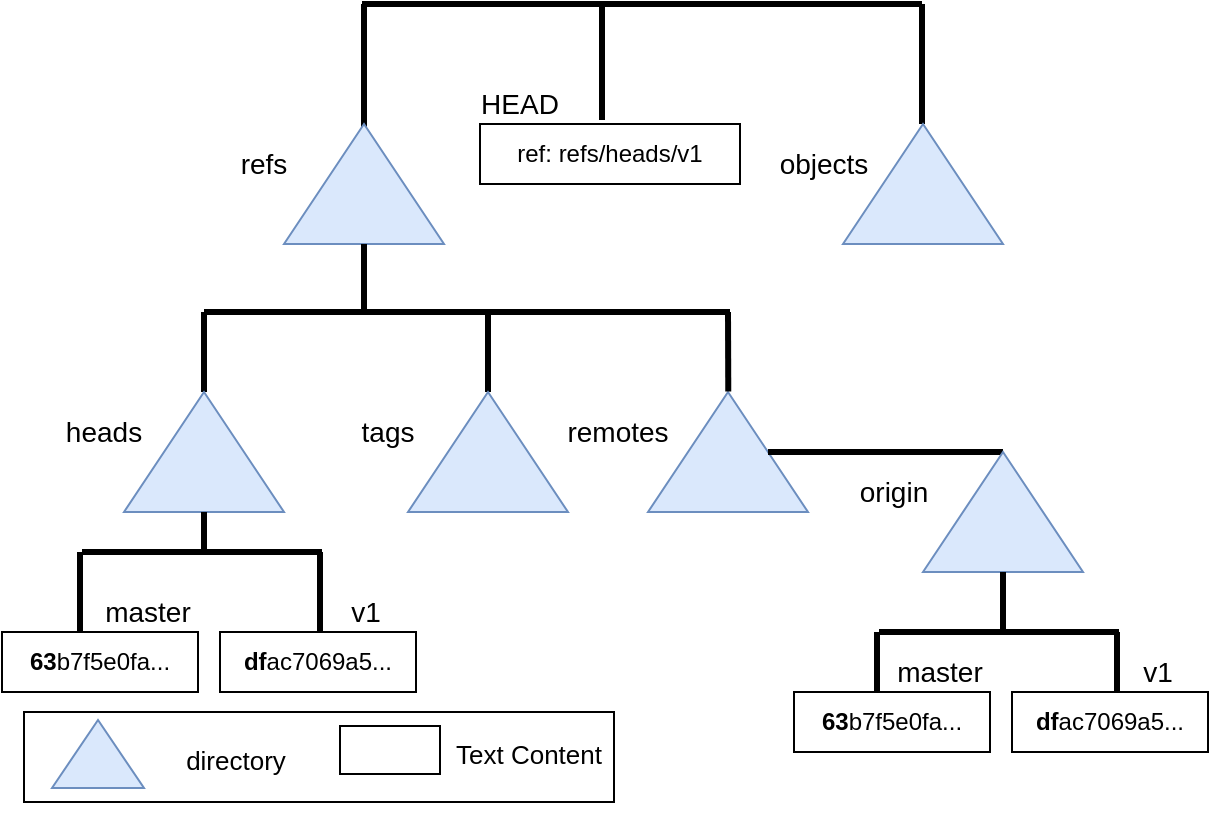 <mxfile version="10.6.8" type="device"><diagram id="8jj5PrZuUydRQ5UVh8gG" name="Total"><mxGraphModel dx="1394" dy="771" grid="1" gridSize="10" guides="1" tooltips="1" connect="1" arrows="1" fold="1" page="1" pageScale="1" pageWidth="1169" pageHeight="827" math="0" shadow="0"><root><mxCell id="0"/><mxCell id="1" parent="0"/><mxCell id="rGrSepL1k77FOnzmLYFs-1" value="" style="endArrow=none;html=1;strokeWidth=3;" parent="1" edge="1"><mxGeometry width="50" height="50" relative="1" as="geometry"><mxPoint x="184" y="6" as="sourcePoint"/><mxPoint x="464" y="6" as="targetPoint"/></mxGeometry></mxCell><mxCell id="rGrSepL1k77FOnzmLYFs-2" value="" style="endArrow=none;html=1;strokeWidth=3;" parent="1" edge="1"><mxGeometry width="50" height="50" relative="1" as="geometry"><mxPoint x="185" y="76" as="sourcePoint"/><mxPoint x="185" y="6" as="targetPoint"/></mxGeometry></mxCell><mxCell id="rGrSepL1k77FOnzmLYFs-5" value="" style="group" parent="1" vertex="1" connectable="0"><mxGeometry x="115" y="56" width="100" height="80" as="geometry"/></mxCell><mxCell id="rGrSepL1k77FOnzmLYFs-3" value="" style="triangle;whiteSpace=wrap;html=1;rotation=-90;fillColor=#dae8fc;strokeColor=#6c8ebf;" parent="rGrSepL1k77FOnzmLYFs-5" vertex="1"><mxGeometry x="40" width="60" height="80" as="geometry"/></mxCell><mxCell id="rGrSepL1k77FOnzmLYFs-4" value="refs" style="text;html=1;strokeColor=none;fillColor=none;align=center;verticalAlign=middle;whiteSpace=wrap;rounded=0;fontSize=14;" parent="rGrSepL1k77FOnzmLYFs-5" vertex="1"><mxGeometry y="20" width="40" height="20" as="geometry"/></mxCell><mxCell id="rGrSepL1k77FOnzmLYFs-6" value="" style="endArrow=none;html=1;strokeWidth=3;entryX=0;entryY=0.5;entryDx=0;entryDy=0;" parent="1" target="rGrSepL1k77FOnzmLYFs-3" edge="1"><mxGeometry width="50" height="50" relative="1" as="geometry"><mxPoint x="185" y="160" as="sourcePoint"/><mxPoint x="185.333" y="131.167" as="targetPoint"/></mxGeometry></mxCell><mxCell id="rGrSepL1k77FOnzmLYFs-7" value="" style="endArrow=none;html=1;strokeWidth=3;" parent="1" edge="1"><mxGeometry width="50" height="50" relative="1" as="geometry"><mxPoint x="105" y="160" as="sourcePoint"/><mxPoint x="368" y="160" as="targetPoint"/></mxGeometry></mxCell><mxCell id="rGrSepL1k77FOnzmLYFs-8" value="" style="endArrow=none;html=1;strokeWidth=3;" parent="1" edge="1"><mxGeometry width="50" height="50" relative="1" as="geometry"><mxPoint x="105" y="200" as="sourcePoint"/><mxPoint x="105" y="160" as="targetPoint"/></mxGeometry></mxCell><mxCell id="rGrSepL1k77FOnzmLYFs-11" value="" style="group" parent="1" vertex="1" connectable="0"><mxGeometry x="35" y="190" width="100" height="80" as="geometry"/></mxCell><mxCell id="rGrSepL1k77FOnzmLYFs-9" value="" style="triangle;whiteSpace=wrap;html=1;rotation=-90;fillColor=#dae8fc;strokeColor=#6c8ebf;" parent="rGrSepL1k77FOnzmLYFs-11" vertex="1"><mxGeometry x="40" width="60" height="80" as="geometry"/></mxCell><mxCell id="rGrSepL1k77FOnzmLYFs-10" value="heads" style="text;html=1;strokeColor=none;fillColor=none;align=center;verticalAlign=middle;whiteSpace=wrap;rounded=0;fontSize=14;" parent="rGrSepL1k77FOnzmLYFs-11" vertex="1"><mxGeometry y="20" width="40" height="20" as="geometry"/></mxCell><mxCell id="rGrSepL1k77FOnzmLYFs-12" value="" style="endArrow=none;html=1;strokeWidth=3;fontSize=14;entryX=0;entryY=0.5;entryDx=0;entryDy=0;" parent="1" target="rGrSepL1k77FOnzmLYFs-9" edge="1"><mxGeometry width="50" height="50" relative="1" as="geometry"><mxPoint x="105" y="280" as="sourcePoint"/><mxPoint x="84" y="290" as="targetPoint"/></mxGeometry></mxCell><mxCell id="rGrSepL1k77FOnzmLYFs-13" value="" style="endArrow=none;html=1;strokeWidth=3;fontSize=14;" parent="1" edge="1"><mxGeometry width="50" height="50" relative="1" as="geometry"><mxPoint x="44" y="280" as="sourcePoint"/><mxPoint x="164" y="280" as="targetPoint"/></mxGeometry></mxCell><mxCell id="rGrSepL1k77FOnzmLYFs-14" value="" style="endArrow=none;html=1;strokeWidth=3;fontSize=14;" parent="1" target="rGrSepL1k77FOnzmLYFs-15" edge="1"><mxGeometry width="50" height="50" relative="1" as="geometry"><mxPoint x="24" y="320" as="sourcePoint"/><mxPoint x="24" y="280" as="targetPoint"/></mxGeometry></mxCell><mxCell id="rGrSepL1k77FOnzmLYFs-17" value="" style="endArrow=none;html=1;strokeWidth=3;fontSize=14;" parent="1" edge="1"><mxGeometry width="50" height="50" relative="1" as="geometry"><mxPoint x="43" y="320" as="sourcePoint"/><mxPoint x="43" y="280" as="targetPoint"/></mxGeometry></mxCell><mxCell id="rGrSepL1k77FOnzmLYFs-19" value="" style="group" parent="1" vertex="1" connectable="0"><mxGeometry x="4" y="300" width="98" height="50" as="geometry"/></mxCell><mxCell id="rGrSepL1k77FOnzmLYFs-15" value="&lt;b&gt;63&lt;/b&gt;b7f5e0fa..." style="rounded=0;whiteSpace=wrap;html=1;" parent="rGrSepL1k77FOnzmLYFs-19" vertex="1"><mxGeometry y="20" width="98" height="30" as="geometry"/></mxCell><mxCell id="rGrSepL1k77FOnzmLYFs-16" value="master" style="text;html=1;strokeColor=none;fillColor=none;align=center;verticalAlign=middle;whiteSpace=wrap;rounded=0;fontSize=14;" parent="rGrSepL1k77FOnzmLYFs-19" vertex="1"><mxGeometry x="49" width="48" height="20" as="geometry"/></mxCell><mxCell id="rGrSepL1k77FOnzmLYFs-20" value="" style="endArrow=none;html=1;strokeWidth=3;fontSize=14;" parent="1" edge="1"><mxGeometry width="50" height="50" relative="1" as="geometry"><mxPoint x="163" y="320" as="sourcePoint"/><mxPoint x="163" y="280" as="targetPoint"/></mxGeometry></mxCell><mxCell id="rGrSepL1k77FOnzmLYFs-22" value="" style="group" parent="1" vertex="1" connectable="0"><mxGeometry x="113" y="300" width="98" height="50" as="geometry"/></mxCell><mxCell id="rGrSepL1k77FOnzmLYFs-23" value="&lt;b&gt;df&lt;/b&gt;ac7069a5..." style="rounded=0;whiteSpace=wrap;html=1;" parent="rGrSepL1k77FOnzmLYFs-22" vertex="1"><mxGeometry y="20" width="98" height="30" as="geometry"/></mxCell><mxCell id="rGrSepL1k77FOnzmLYFs-24" value="v1" style="text;html=1;strokeColor=none;fillColor=none;align=center;verticalAlign=middle;whiteSpace=wrap;rounded=0;fontSize=14;" parent="rGrSepL1k77FOnzmLYFs-22" vertex="1"><mxGeometry x="49" width="48" height="20" as="geometry"/></mxCell><mxCell id="rGrSepL1k77FOnzmLYFs-25" value="" style="endArrow=none;html=1;strokeWidth=3;fontSize=14;" parent="1" target="rGrSepL1k77FOnzmLYFs-26" edge="1"><mxGeometry width="50" height="50" relative="1" as="geometry"><mxPoint x="304" y="66" as="sourcePoint"/><mxPoint x="304" y="6" as="targetPoint"/></mxGeometry></mxCell><mxCell id="rGrSepL1k77FOnzmLYFs-27" value="" style="endArrow=none;html=1;strokeWidth=3;fontSize=14;" parent="1" edge="1"><mxGeometry width="50" height="50" relative="1" as="geometry"><mxPoint x="304" y="64" as="sourcePoint"/><mxPoint x="304" y="6" as="targetPoint"/></mxGeometry></mxCell><mxCell id="rGrSepL1k77FOnzmLYFs-29" value="" style="group" parent="1" vertex="1" connectable="0"><mxGeometry x="243" y="46" width="130" height="50" as="geometry"/></mxCell><mxCell id="rGrSepL1k77FOnzmLYFs-26" value="ref: refs/heads/v1" style="rounded=0;whiteSpace=wrap;html=1;" parent="rGrSepL1k77FOnzmLYFs-29" vertex="1"><mxGeometry y="20" width="130" height="30" as="geometry"/></mxCell><mxCell id="rGrSepL1k77FOnzmLYFs-28" value="&lt;font style=&quot;font-size: 14px&quot;&gt;HEAD&lt;/font&gt;" style="text;html=1;strokeColor=none;fillColor=none;align=center;verticalAlign=middle;whiteSpace=wrap;rounded=0;" parent="rGrSepL1k77FOnzmLYFs-29" vertex="1"><mxGeometry width="40" height="20" as="geometry"/></mxCell><mxCell id="HOYdJ8ROI1mWnJ5ex0TY-2" value="" style="endArrow=none;html=1;strokeWidth=3;" parent="1" edge="1"><mxGeometry width="50" height="50" relative="1" as="geometry"><mxPoint x="247" y="200" as="sourcePoint"/><mxPoint x="247" y="160" as="targetPoint"/></mxGeometry></mxCell><mxCell id="HOYdJ8ROI1mWnJ5ex0TY-3" value="" style="group" parent="1" vertex="1" connectable="0"><mxGeometry x="177" y="190" width="100" height="80" as="geometry"/></mxCell><mxCell id="HOYdJ8ROI1mWnJ5ex0TY-4" value="" style="triangle;whiteSpace=wrap;html=1;rotation=-90;fillColor=#dae8fc;strokeColor=#6c8ebf;" parent="HOYdJ8ROI1mWnJ5ex0TY-3" vertex="1"><mxGeometry x="40" width="60" height="80" as="geometry"/></mxCell><mxCell id="HOYdJ8ROI1mWnJ5ex0TY-5" value="tags" style="text;html=1;strokeColor=none;fillColor=none;align=center;verticalAlign=middle;whiteSpace=wrap;rounded=0;fontSize=14;" parent="HOYdJ8ROI1mWnJ5ex0TY-3" vertex="1"><mxGeometry y="20" width="40" height="20" as="geometry"/></mxCell><mxCell id="HOYdJ8ROI1mWnJ5ex0TY-6" value="" style="group" parent="1" vertex="1" connectable="0"><mxGeometry x="297" y="190" width="100" height="80" as="geometry"/></mxCell><mxCell id="HOYdJ8ROI1mWnJ5ex0TY-7" value="" style="triangle;whiteSpace=wrap;html=1;rotation=-90;fillColor=#dae8fc;strokeColor=#6c8ebf;" parent="HOYdJ8ROI1mWnJ5ex0TY-6" vertex="1"><mxGeometry x="40" width="60" height="80" as="geometry"/></mxCell><mxCell id="HOYdJ8ROI1mWnJ5ex0TY-8" value="remotes" style="text;html=1;strokeColor=none;fillColor=none;align=center;verticalAlign=middle;whiteSpace=wrap;rounded=0;fontSize=14;" parent="HOYdJ8ROI1mWnJ5ex0TY-6" vertex="1"><mxGeometry x="-10" y="20" width="50" height="20" as="geometry"/></mxCell><mxCell id="HOYdJ8ROI1mWnJ5ex0TY-9" value="" style="endArrow=none;html=1;strokeWidth=3;exitX=1;exitY=0.5;exitDx=0;exitDy=0;" parent="1" edge="1"><mxGeometry width="50" height="50" relative="1" as="geometry"><mxPoint x="367.138" y="199.793" as="sourcePoint"/><mxPoint x="367" y="160" as="targetPoint"/></mxGeometry></mxCell><mxCell id="HOYdJ8ROI1mWnJ5ex0TY-10" value="" style="endArrow=none;html=1;strokeWidth=3;entryX=0.5;entryY=1;entryDx=0;entryDy=0;exitX=1;exitY=0.5;exitDx=0;exitDy=0;" parent="1" source="HOYdJ8ROI1mWnJ5ex0TY-13" target="HOYdJ8ROI1mWnJ5ex0TY-7" edge="1"><mxGeometry width="50" height="50" relative="1" as="geometry"><mxPoint x="564" y="230" as="sourcePoint"/><mxPoint x="367" y="260" as="targetPoint"/></mxGeometry></mxCell><mxCell id="HOYdJ8ROI1mWnJ5ex0TY-12" value="" style="group" parent="1" vertex="1" connectable="0"><mxGeometry x="434.5" y="220" width="100" height="80" as="geometry"/></mxCell><mxCell id="HOYdJ8ROI1mWnJ5ex0TY-13" value="" style="triangle;whiteSpace=wrap;html=1;rotation=-90;fillColor=#dae8fc;strokeColor=#6c8ebf;" parent="HOYdJ8ROI1mWnJ5ex0TY-12" vertex="1"><mxGeometry x="40" width="60" height="80" as="geometry"/></mxCell><mxCell id="HOYdJ8ROI1mWnJ5ex0TY-14" value="origin" style="text;html=1;strokeColor=none;fillColor=none;align=center;verticalAlign=middle;whiteSpace=wrap;rounded=0;fontSize=14;" parent="HOYdJ8ROI1mWnJ5ex0TY-12" vertex="1"><mxGeometry x="-10" y="20" width="50" height="20" as="geometry"/></mxCell><mxCell id="HOYdJ8ROI1mWnJ5ex0TY-15" value="" style="endArrow=none;html=1;strokeWidth=3;" parent="1" edge="1"><mxGeometry width="50" height="50" relative="1" as="geometry"><mxPoint x="442.5" y="320" as="sourcePoint"/><mxPoint x="562.5" y="320" as="targetPoint"/></mxGeometry></mxCell><mxCell id="HOYdJ8ROI1mWnJ5ex0TY-16" value="" style="endArrow=none;html=1;strokeWidth=3;entryX=0;entryY=0.5;entryDx=0;entryDy=0;" parent="1" target="HOYdJ8ROI1mWnJ5ex0TY-13" edge="1"><mxGeometry width="50" height="50" relative="1" as="geometry"><mxPoint x="504.5" y="320" as="sourcePoint"/><mxPoint x="511.5" y="290" as="targetPoint"/></mxGeometry></mxCell><mxCell id="HOYdJ8ROI1mWnJ5ex0TY-17" value="" style="endArrow=none;html=1;strokeWidth=3;" parent="1" edge="1"><mxGeometry width="50" height="50" relative="1" as="geometry"><mxPoint x="441.5" y="350" as="sourcePoint"/><mxPoint x="441.5" y="320" as="targetPoint"/></mxGeometry></mxCell><mxCell id="HOYdJ8ROI1mWnJ5ex0TY-18" value="" style="endArrow=none;html=1;strokeWidth=3;" parent="1" edge="1"><mxGeometry width="50" height="50" relative="1" as="geometry"><mxPoint x="561.5" y="350" as="sourcePoint"/><mxPoint x="561.5" y="320" as="targetPoint"/></mxGeometry></mxCell><mxCell id="HOYdJ8ROI1mWnJ5ex0TY-19" value="" style="group" parent="1" vertex="1" connectable="0"><mxGeometry x="400" y="330" width="98" height="50" as="geometry"/></mxCell><mxCell id="HOYdJ8ROI1mWnJ5ex0TY-20" value="&lt;b&gt;63&lt;/b&gt;b7f5e0fa..." style="rounded=0;whiteSpace=wrap;html=1;" parent="HOYdJ8ROI1mWnJ5ex0TY-19" vertex="1"><mxGeometry y="20" width="98" height="30" as="geometry"/></mxCell><mxCell id="HOYdJ8ROI1mWnJ5ex0TY-21" value="master" style="text;html=1;strokeColor=none;fillColor=none;align=center;verticalAlign=middle;whiteSpace=wrap;rounded=0;fontSize=14;" parent="HOYdJ8ROI1mWnJ5ex0TY-19" vertex="1"><mxGeometry x="49" width="48" height="20" as="geometry"/></mxCell><mxCell id="HOYdJ8ROI1mWnJ5ex0TY-22" value="" style="group" parent="1" vertex="1" connectable="0"><mxGeometry x="509" y="330" width="98" height="50" as="geometry"/></mxCell><mxCell id="HOYdJ8ROI1mWnJ5ex0TY-23" value="&lt;b&gt;df&lt;/b&gt;ac7069a5..." style="rounded=0;whiteSpace=wrap;html=1;" parent="HOYdJ8ROI1mWnJ5ex0TY-22" vertex="1"><mxGeometry y="20" width="98" height="30" as="geometry"/></mxCell><mxCell id="HOYdJ8ROI1mWnJ5ex0TY-24" value="v1" style="text;html=1;strokeColor=none;fillColor=none;align=center;verticalAlign=middle;whiteSpace=wrap;rounded=0;fontSize=14;" parent="HOYdJ8ROI1mWnJ5ex0TY-22" vertex="1"><mxGeometry x="49" width="48" height="20" as="geometry"/></mxCell><mxCell id="HOYdJ8ROI1mWnJ5ex0TY-25" value="" style="endArrow=none;html=1;strokeWidth=3;" parent="1" edge="1"><mxGeometry width="50" height="50" relative="1" as="geometry"><mxPoint x="464" y="66" as="sourcePoint"/><mxPoint x="464" y="6" as="targetPoint"/></mxGeometry></mxCell><mxCell id="HOYdJ8ROI1mWnJ5ex0TY-26" value="" style="group" parent="1" vertex="1" connectable="0"><mxGeometry x="394.5" y="56" width="100" height="80" as="geometry"/></mxCell><mxCell id="HOYdJ8ROI1mWnJ5ex0TY-27" value="" style="triangle;whiteSpace=wrap;html=1;rotation=-90;fillColor=#dae8fc;strokeColor=#6c8ebf;" parent="HOYdJ8ROI1mWnJ5ex0TY-26" vertex="1"><mxGeometry x="40" width="60" height="80" as="geometry"/></mxCell><mxCell id="HOYdJ8ROI1mWnJ5ex0TY-28" value="objects" style="text;html=1;strokeColor=none;fillColor=none;align=center;verticalAlign=middle;whiteSpace=wrap;rounded=0;fontSize=14;" parent="HOYdJ8ROI1mWnJ5ex0TY-26" vertex="1"><mxGeometry x="-10" y="20" width="60" height="20" as="geometry"/></mxCell><mxCell id="HOYdJ8ROI1mWnJ5ex0TY-32" value="" style="rounded=0;whiteSpace=wrap;html=1;resizeWidth=0;" parent="1" vertex="1"><mxGeometry x="15" y="360" width="295" height="45" as="geometry"/></mxCell><mxCell id="HOYdJ8ROI1mWnJ5ex0TY-37" value="" style="group" parent="1" vertex="1" connectable="0"><mxGeometry x="173" y="365" width="140" height="29" as="geometry"/></mxCell><mxCell id="HOYdJ8ROI1mWnJ5ex0TY-35" value="" style="rounded=0;whiteSpace=wrap;html=1;fontSize=15;" parent="HOYdJ8ROI1mWnJ5ex0TY-37" vertex="1"><mxGeometry y="2" width="50" height="24" as="geometry"/></mxCell><mxCell id="HOYdJ8ROI1mWnJ5ex0TY-36" value="&lt;font style=&quot;font-size: 13px&quot;&gt;Text Content&lt;/font&gt;" style="text;html=1;strokeColor=none;fillColor=none;align=left;verticalAlign=middle;whiteSpace=wrap;rounded=0;fontSize=15;" parent="HOYdJ8ROI1mWnJ5ex0TY-37" vertex="1"><mxGeometry x="56" width="80" height="29" as="geometry"/></mxCell><mxCell id="HOYdJ8ROI1mWnJ5ex0TY-38" value="" style="group" parent="1" vertex="1" connectable="0"><mxGeometry x="26" y="358" width="139" height="59" as="geometry"/></mxCell><mxCell id="HOYdJ8ROI1mWnJ5ex0TY-33" value="" style="triangle;whiteSpace=wrap;html=1;rotation=-90;fillColor=#dae8fc;strokeColor=#6c8ebf;" parent="HOYdJ8ROI1mWnJ5ex0TY-38" vertex="1"><mxGeometry x="9" width="34" height="46" as="geometry"/></mxCell><mxCell id="HOYdJ8ROI1mWnJ5ex0TY-34" value="&lt;font style=&quot;font-size: 13px&quot;&gt;directory&lt;/font&gt;" style="text;html=1;strokeColor=none;fillColor=none;align=center;verticalAlign=middle;whiteSpace=wrap;rounded=0;fontSize=15;" parent="HOYdJ8ROI1mWnJ5ex0TY-38" vertex="1"><mxGeometry x="55" y="14.5" width="80" height="20" as="geometry"/></mxCell></root></mxGraphModel></diagram><diagram id="foM_4uXZF0N9I9YbXQGk" name="Root"><mxGraphModel dx="1394" dy="771" grid="1" gridSize="10" guides="1" tooltips="1" connect="1" arrows="1" fold="1" page="1" pageScale="1" pageWidth="1169" pageHeight="827" math="0" shadow="0"><root><mxCell id="hGh1JFumGhammThfhMKy-0"/><mxCell id="hGh1JFumGhammThfhMKy-1" parent="hGh1JFumGhammThfhMKy-0"/><mxCell id="hGh1JFumGhammThfhMKy-2" value="" style="endArrow=none;html=1;strokeWidth=3;" edge="1" parent="hGh1JFumGhammThfhMKy-1"><mxGeometry width="50" height="50" relative="1" as="geometry"><mxPoint x="69" y="1" as="sourcePoint"/><mxPoint x="349" y="1" as="targetPoint"/></mxGeometry></mxCell><mxCell id="hGh1JFumGhammThfhMKy-3" value="" style="endArrow=none;html=1;strokeWidth=3;" edge="1" parent="hGh1JFumGhammThfhMKy-1"><mxGeometry width="50" height="50" relative="1" as="geometry"><mxPoint x="70" y="71" as="sourcePoint"/><mxPoint x="70" y="1" as="targetPoint"/></mxGeometry></mxCell><mxCell id="hGh1JFumGhammThfhMKy-4" value="" style="group" vertex="1" connectable="0" parent="hGh1JFumGhammThfhMKy-1"><mxGeometry y="51" width="100" height="80" as="geometry"/></mxCell><mxCell id="hGh1JFumGhammThfhMKy-5" value="" style="triangle;whiteSpace=wrap;html=1;rotation=-90;fillColor=#dae8fc;strokeColor=#6c8ebf;" vertex="1" parent="hGh1JFumGhammThfhMKy-4"><mxGeometry x="40" width="60" height="80" as="geometry"/></mxCell><mxCell id="hGh1JFumGhammThfhMKy-6" value="refs" style="text;html=1;strokeColor=none;fillColor=none;align=center;verticalAlign=middle;whiteSpace=wrap;rounded=0;fontSize=14;" vertex="1" parent="hGh1JFumGhammThfhMKy-4"><mxGeometry y="20" width="40" height="20" as="geometry"/></mxCell><mxCell id="hGh1JFumGhammThfhMKy-7" value="" style="endArrow=none;html=1;strokeWidth=3;fontSize=14;" edge="1" parent="hGh1JFumGhammThfhMKy-1" target="hGh1JFumGhammThfhMKy-10"><mxGeometry width="50" height="50" relative="1" as="geometry"><mxPoint x="189" y="61" as="sourcePoint"/><mxPoint x="189" y="1" as="targetPoint"/></mxGeometry></mxCell><mxCell id="hGh1JFumGhammThfhMKy-8" value="" style="endArrow=none;html=1;strokeWidth=3;fontSize=14;" edge="1" parent="hGh1JFumGhammThfhMKy-1"><mxGeometry width="50" height="50" relative="1" as="geometry"><mxPoint x="189" y="59" as="sourcePoint"/><mxPoint x="189" y="1" as="targetPoint"/></mxGeometry></mxCell><mxCell id="hGh1JFumGhammThfhMKy-9" value="" style="group" vertex="1" connectable="0" parent="hGh1JFumGhammThfhMKy-1"><mxGeometry x="128" y="41" width="130" height="50" as="geometry"/></mxCell><mxCell id="hGh1JFumGhammThfhMKy-10" value="ref: refs/heads/v1" style="rounded=0;whiteSpace=wrap;html=1;" vertex="1" parent="hGh1JFumGhammThfhMKy-9"><mxGeometry y="20" width="130" height="30" as="geometry"/></mxCell><mxCell id="hGh1JFumGhammThfhMKy-11" value="&lt;font style=&quot;font-size: 14px&quot;&gt;HEAD&lt;/font&gt;" style="text;html=1;strokeColor=none;fillColor=none;align=center;verticalAlign=middle;whiteSpace=wrap;rounded=0;" vertex="1" parent="hGh1JFumGhammThfhMKy-9"><mxGeometry width="40" height="20" as="geometry"/></mxCell><mxCell id="hGh1JFumGhammThfhMKy-12" value="" style="endArrow=none;html=1;strokeWidth=3;" edge="1" parent="hGh1JFumGhammThfhMKy-1"><mxGeometry width="50" height="50" relative="1" as="geometry"><mxPoint x="349" y="61" as="sourcePoint"/><mxPoint x="349" y="1" as="targetPoint"/></mxGeometry></mxCell><mxCell id="hGh1JFumGhammThfhMKy-13" value="" style="group" vertex="1" connectable="0" parent="hGh1JFumGhammThfhMKy-1"><mxGeometry x="279.5" y="51" width="100" height="80" as="geometry"/></mxCell><mxCell id="hGh1JFumGhammThfhMKy-14" value="" style="triangle;whiteSpace=wrap;html=1;rotation=-90;fillColor=#dae8fc;strokeColor=#6c8ebf;" vertex="1" parent="hGh1JFumGhammThfhMKy-13"><mxGeometry x="40" width="60" height="80" as="geometry"/></mxCell><mxCell id="hGh1JFumGhammThfhMKy-15" value="objects" style="text;html=1;strokeColor=none;fillColor=none;align=center;verticalAlign=middle;whiteSpace=wrap;rounded=0;fontSize=14;" vertex="1" parent="hGh1JFumGhammThfhMKy-13"><mxGeometry x="-10" y="20" width="60" height="20" as="geometry"/></mxCell><mxCell id="JhDDtEff5O9s31el8ckQ-9" value="" style="group" vertex="1" connectable="0" parent="hGh1JFumGhammThfhMKy-1"><mxGeometry x="44" y="135" width="298" height="59" as="geometry"/></mxCell><mxCell id="JhDDtEff5O9s31el8ckQ-2" value="" style="rounded=0;whiteSpace=wrap;html=1;resizeWidth=0;" vertex="1" parent="JhDDtEff5O9s31el8ckQ-9"><mxGeometry y="2" width="295" height="45" as="geometry"/></mxCell><mxCell id="JhDDtEff5O9s31el8ckQ-3" value="" style="group" vertex="1" connectable="0" parent="JhDDtEff5O9s31el8ckQ-9"><mxGeometry x="158" y="7" width="140" height="29" as="geometry"/></mxCell><mxCell id="JhDDtEff5O9s31el8ckQ-4" value="" style="rounded=0;whiteSpace=wrap;html=1;fontSize=15;" vertex="1" parent="JhDDtEff5O9s31el8ckQ-3"><mxGeometry y="2" width="50" height="24" as="geometry"/></mxCell><mxCell id="JhDDtEff5O9s31el8ckQ-5" value="&lt;font style=&quot;font-size: 13px&quot;&gt;Text Content&lt;/font&gt;" style="text;html=1;strokeColor=none;fillColor=none;align=left;verticalAlign=middle;whiteSpace=wrap;rounded=0;fontSize=15;" vertex="1" parent="JhDDtEff5O9s31el8ckQ-3"><mxGeometry x="56" width="80" height="29" as="geometry"/></mxCell><mxCell id="JhDDtEff5O9s31el8ckQ-6" value="" style="group" vertex="1" connectable="0" parent="JhDDtEff5O9s31el8ckQ-9"><mxGeometry x="11" width="139" height="59" as="geometry"/></mxCell><mxCell id="JhDDtEff5O9s31el8ckQ-7" value="" style="triangle;whiteSpace=wrap;html=1;rotation=-90;fillColor=#dae8fc;strokeColor=#6c8ebf;" vertex="1" parent="JhDDtEff5O9s31el8ckQ-6"><mxGeometry x="9" width="34" height="46" as="geometry"/></mxCell><mxCell id="JhDDtEff5O9s31el8ckQ-8" value="&lt;font style=&quot;font-size: 13px&quot;&gt;directory&lt;/font&gt;" style="text;html=1;strokeColor=none;fillColor=none;align=center;verticalAlign=middle;whiteSpace=wrap;rounded=0;fontSize=15;" vertex="1" parent="JhDDtEff5O9s31el8ckQ-6"><mxGeometry x="55" y="14.5" width="80" height="20" as="geometry"/></mxCell></root></mxGraphModel></diagram><diagram id="eJoHPICKooOf3JUMbWXd" name="Refs"><mxGraphModel dx="797" dy="441" grid="1" gridSize="10" guides="1" tooltips="1" connect="1" arrows="1" fold="1" page="1" pageScale="1" pageWidth="1169" pageHeight="827" math="0" shadow="0"><root><mxCell id="iU4UggXQYBBjouTCXeWU-0"/><mxCell id="iU4UggXQYBBjouTCXeWU-1" parent="iU4UggXQYBBjouTCXeWU-0"/><mxCell id="F_-vNGBv6PxSuVzEvp_r-0" value="" style="endArrow=none;html=1;strokeWidth=3;" edge="1" parent="iU4UggXQYBBjouTCXeWU-1"><mxGeometry width="50" height="50" relative="1" as="geometry"><mxPoint x="120" y="160" as="sourcePoint"/><mxPoint x="360" y="160" as="targetPoint"/></mxGeometry></mxCell><mxCell id="F_-vNGBv6PxSuVzEvp_r-1" value="" style="endArrow=none;html=1;strokeWidth=3;" edge="1" parent="iU4UggXQYBBjouTCXeWU-1"><mxGeometry width="50" height="50" relative="1" as="geometry"><mxPoint x="120" y="200" as="sourcePoint"/><mxPoint x="120" y="160" as="targetPoint"/></mxGeometry></mxCell><mxCell id="F_-vNGBv6PxSuVzEvp_r-2" value="" style="group" vertex="1" connectable="0" parent="iU4UggXQYBBjouTCXeWU-1"><mxGeometry x="49" y="190" width="100" height="80" as="geometry"/></mxCell><mxCell id="F_-vNGBv6PxSuVzEvp_r-3" value="" style="triangle;whiteSpace=wrap;html=1;rotation=-90;fillColor=#dae8fc;strokeColor=#6c8ebf;" vertex="1" parent="F_-vNGBv6PxSuVzEvp_r-2"><mxGeometry x="40" width="60" height="80" as="geometry"/></mxCell><mxCell id="F_-vNGBv6PxSuVzEvp_r-4" value="heads" style="text;html=1;strokeColor=none;fillColor=none;align=center;verticalAlign=middle;whiteSpace=wrap;rounded=0;fontSize=14;" vertex="1" parent="F_-vNGBv6PxSuVzEvp_r-2"><mxGeometry y="20" width="40" height="20" as="geometry"/></mxCell><mxCell id="F_-vNGBv6PxSuVzEvp_r-16" value="" style="endArrow=none;html=1;strokeWidth=3;" edge="1" parent="iU4UggXQYBBjouTCXeWU-1"><mxGeometry width="50" height="50" relative="1" as="geometry"><mxPoint x="240" y="200" as="sourcePoint"/><mxPoint x="240" y="160" as="targetPoint"/></mxGeometry></mxCell><mxCell id="F_-vNGBv6PxSuVzEvp_r-17" value="" style="group" vertex="1" connectable="0" parent="iU4UggXQYBBjouTCXeWU-1"><mxGeometry x="170" y="190" width="100" height="80" as="geometry"/></mxCell><mxCell id="F_-vNGBv6PxSuVzEvp_r-18" value="" style="triangle;whiteSpace=wrap;html=1;rotation=-90;fillColor=#dae8fc;strokeColor=#6c8ebf;" vertex="1" parent="F_-vNGBv6PxSuVzEvp_r-17"><mxGeometry x="40" width="60" height="80" as="geometry"/></mxCell><mxCell id="F_-vNGBv6PxSuVzEvp_r-19" value="tags" style="text;html=1;strokeColor=none;fillColor=none;align=center;verticalAlign=middle;whiteSpace=wrap;rounded=0;fontSize=14;" vertex="1" parent="F_-vNGBv6PxSuVzEvp_r-17"><mxGeometry y="20" width="40" height="20" as="geometry"/></mxCell><mxCell id="F_-vNGBv6PxSuVzEvp_r-20" value="" style="group" vertex="1" connectable="0" parent="iU4UggXQYBBjouTCXeWU-1"><mxGeometry x="290" y="190" width="100" height="80" as="geometry"/></mxCell><mxCell id="F_-vNGBv6PxSuVzEvp_r-21" value="" style="triangle;whiteSpace=wrap;html=1;rotation=-90;fillColor=#dae8fc;strokeColor=#6c8ebf;" vertex="1" parent="F_-vNGBv6PxSuVzEvp_r-20"><mxGeometry x="40" width="60" height="80" as="geometry"/></mxCell><mxCell id="F_-vNGBv6PxSuVzEvp_r-22" value="remotes" style="text;html=1;strokeColor=none;fillColor=none;align=center;verticalAlign=middle;whiteSpace=wrap;rounded=0;fontSize=14;" vertex="1" parent="F_-vNGBv6PxSuVzEvp_r-20"><mxGeometry x="-10" y="20" width="50" height="20" as="geometry"/></mxCell><mxCell id="F_-vNGBv6PxSuVzEvp_r-23" value="" style="endArrow=none;html=1;strokeWidth=3;exitX=1;exitY=0.5;exitDx=0;exitDy=0;" edge="1" parent="iU4UggXQYBBjouTCXeWU-1"><mxGeometry width="50" height="50" relative="1" as="geometry"><mxPoint x="360.138" y="199.793" as="sourcePoint"/><mxPoint x="360" y="160" as="targetPoint"/></mxGeometry></mxCell><mxCell id="F_-vNGBv6PxSuVzEvp_r-24" value="" style="endArrow=none;html=1;strokeWidth=3;entryX=0.5;entryY=1;entryDx=0;entryDy=0;exitX=1;exitY=0.5;exitDx=0;exitDy=0;" edge="1" parent="iU4UggXQYBBjouTCXeWU-1" source="F_-vNGBv6PxSuVzEvp_r-26" target="F_-vNGBv6PxSuVzEvp_r-21"><mxGeometry width="50" height="50" relative="1" as="geometry"><mxPoint x="557" y="230" as="sourcePoint"/><mxPoint x="360" y="260" as="targetPoint"/></mxGeometry></mxCell><mxCell id="F_-vNGBv6PxSuVzEvp_r-25" value="" style="group" vertex="1" connectable="0" parent="iU4UggXQYBBjouTCXeWU-1"><mxGeometry x="427.5" y="220" width="100" height="80" as="geometry"/></mxCell><mxCell id="F_-vNGBv6PxSuVzEvp_r-26" value="" style="triangle;whiteSpace=wrap;html=1;rotation=-90;fillColor=#dae8fc;strokeColor=#6c8ebf;" vertex="1" parent="F_-vNGBv6PxSuVzEvp_r-25"><mxGeometry x="40" width="60" height="80" as="geometry"/></mxCell><mxCell id="F_-vNGBv6PxSuVzEvp_r-27" value="origin" style="text;html=1;strokeColor=none;fillColor=none;align=center;verticalAlign=middle;whiteSpace=wrap;rounded=0;fontSize=14;" vertex="1" parent="F_-vNGBv6PxSuVzEvp_r-25"><mxGeometry x="-10" y="20" width="50" height="20" as="geometry"/></mxCell><mxCell id="4wsypiPvcgWIgidwVUMK-0" value="" style="endArrow=none;html=1;strokeWidth=3;" edge="1" parent="iU4UggXQYBBjouTCXeWU-1"><mxGeometry width="50" height="50" relative="1" as="geometry"><mxPoint x="240" y="71" as="sourcePoint"/><mxPoint x="240" y="1" as="targetPoint"/></mxGeometry></mxCell><mxCell id="4wsypiPvcgWIgidwVUMK-1" value="" style="triangle;whiteSpace=wrap;html=1;rotation=-90;fillColor=#dae8fc;strokeColor=#6c8ebf;" vertex="1" parent="iU4UggXQYBBjouTCXeWU-1"><mxGeometry x="210" y="51" width="60" height="80" as="geometry"/></mxCell><mxCell id="4wsypiPvcgWIgidwVUMK-2" value="refs" style="text;html=1;strokeColor=none;fillColor=none;align=center;verticalAlign=middle;whiteSpace=wrap;rounded=0;fontSize=14;" vertex="1" parent="iU4UggXQYBBjouTCXeWU-1"><mxGeometry x="170" y="71" width="40" height="20" as="geometry"/></mxCell><mxCell id="fvSwJwa07FnnVoOKL3s_-0" value="" style="endArrow=none;html=1;strokeWidth=3;" edge="1" parent="iU4UggXQYBBjouTCXeWU-1"><mxGeometry width="50" height="50" relative="1" as="geometry"><mxPoint x="239.5" y="160" as="sourcePoint"/><mxPoint x="239.5" y="120" as="targetPoint"/></mxGeometry></mxCell></root></mxGraphModel></diagram><diagram id="7DDJa7p_4OUu6yKmUZpj" name="Refs_Content"><mxGraphModel dx="1394" dy="771" grid="1" gridSize="10" guides="1" tooltips="1" connect="1" arrows="1" fold="1" page="1" pageScale="1" pageWidth="1169" pageHeight="827" math="0" shadow="0"><root><mxCell id="ccglsRoB39d54lKkusCG-0"/><mxCell id="ccglsRoB39d54lKkusCG-1" parent="ccglsRoB39d54lKkusCG-0"/><mxCell id="ccglsRoB39d54lKkusCG-2" value="" style="endArrow=none;html=1;strokeWidth=3;fontSize=14;entryX=0;entryY=0.5;entryDx=0;entryDy=0;" edge="1" parent="ccglsRoB39d54lKkusCG-1"><mxGeometry width="50" height="50" relative="1" as="geometry"><mxPoint x="119" y="280" as="sourcePoint"/><mxPoint x="119" y="260.143" as="targetPoint"/></mxGeometry></mxCell><mxCell id="ccglsRoB39d54lKkusCG-3" value="" style="endArrow=none;html=1;strokeWidth=3;fontSize=14;" edge="1" parent="ccglsRoB39d54lKkusCG-1"><mxGeometry width="50" height="50" relative="1" as="geometry"><mxPoint x="58" y="280" as="sourcePoint"/><mxPoint x="178" y="280" as="targetPoint"/></mxGeometry></mxCell><mxCell id="ccglsRoB39d54lKkusCG-4" value="" style="endArrow=none;html=1;strokeWidth=3;fontSize=14;" edge="1" parent="ccglsRoB39d54lKkusCG-1" target="ccglsRoB39d54lKkusCG-7"><mxGeometry width="50" height="50" relative="1" as="geometry"><mxPoint x="38" y="320" as="sourcePoint"/><mxPoint x="38" y="280" as="targetPoint"/></mxGeometry></mxCell><mxCell id="ccglsRoB39d54lKkusCG-5" value="" style="endArrow=none;html=1;strokeWidth=3;fontSize=14;" edge="1" parent="ccglsRoB39d54lKkusCG-1"><mxGeometry width="50" height="50" relative="1" as="geometry"><mxPoint x="57" y="320" as="sourcePoint"/><mxPoint x="57" y="280" as="targetPoint"/></mxGeometry></mxCell><mxCell id="ccglsRoB39d54lKkusCG-6" value="" style="group" vertex="1" connectable="0" parent="ccglsRoB39d54lKkusCG-1"><mxGeometry x="18" y="300" width="98" height="50" as="geometry"/></mxCell><mxCell id="ccglsRoB39d54lKkusCG-7" value="&lt;b&gt;63&lt;/b&gt;b7f5e0fa..." style="rounded=0;whiteSpace=wrap;html=1;" vertex="1" parent="ccglsRoB39d54lKkusCG-6"><mxGeometry y="20" width="98" height="30" as="geometry"/></mxCell><mxCell id="ccglsRoB39d54lKkusCG-8" value="master" style="text;html=1;strokeColor=none;fillColor=none;align=center;verticalAlign=middle;whiteSpace=wrap;rounded=0;fontSize=14;" vertex="1" parent="ccglsRoB39d54lKkusCG-6"><mxGeometry x="49" width="48" height="20" as="geometry"/></mxCell><mxCell id="ccglsRoB39d54lKkusCG-9" value="" style="endArrow=none;html=1;strokeWidth=3;fontSize=14;" edge="1" parent="ccglsRoB39d54lKkusCG-1"><mxGeometry width="50" height="50" relative="1" as="geometry"><mxPoint x="177" y="320" as="sourcePoint"/><mxPoint x="177" y="280" as="targetPoint"/></mxGeometry></mxCell><mxCell id="ccglsRoB39d54lKkusCG-10" value="" style="group" vertex="1" connectable="0" parent="ccglsRoB39d54lKkusCG-1"><mxGeometry x="127" y="300" width="98" height="50" as="geometry"/></mxCell><mxCell id="ccglsRoB39d54lKkusCG-11" value="&lt;b&gt;df&lt;/b&gt;ac7069a5..." style="rounded=0;whiteSpace=wrap;html=1;" vertex="1" parent="ccglsRoB39d54lKkusCG-10"><mxGeometry y="20" width="98" height="30" as="geometry"/></mxCell><mxCell id="ccglsRoB39d54lKkusCG-12" value="v1" style="text;html=1;strokeColor=none;fillColor=none;align=center;verticalAlign=middle;whiteSpace=wrap;rounded=0;fontSize=14;" vertex="1" parent="ccglsRoB39d54lKkusCG-10"><mxGeometry x="49" width="48" height="20" as="geometry"/></mxCell><mxCell id="ccglsRoB39d54lKkusCG-13" value="" style="endArrow=none;html=1;strokeWidth=3;" edge="1" parent="ccglsRoB39d54lKkusCG-1"><mxGeometry width="50" height="50" relative="1" as="geometry"><mxPoint x="435.5" y="320" as="sourcePoint"/><mxPoint x="555.5" y="320" as="targetPoint"/></mxGeometry></mxCell><mxCell id="ccglsRoB39d54lKkusCG-14" value="" style="endArrow=none;html=1;strokeWidth=3;entryX=0;entryY=0.5;entryDx=0;entryDy=0;" edge="1" parent="ccglsRoB39d54lKkusCG-1"><mxGeometry width="50" height="50" relative="1" as="geometry"><mxPoint x="497.5" y="320" as="sourcePoint"/><mxPoint x="497.286" y="289.857" as="targetPoint"/></mxGeometry></mxCell><mxCell id="ccglsRoB39d54lKkusCG-15" value="" style="endArrow=none;html=1;strokeWidth=3;" edge="1" parent="ccglsRoB39d54lKkusCG-1"><mxGeometry width="50" height="50" relative="1" as="geometry"><mxPoint x="434.5" y="350" as="sourcePoint"/><mxPoint x="434.5" y="320" as="targetPoint"/></mxGeometry></mxCell><mxCell id="ccglsRoB39d54lKkusCG-16" value="" style="endArrow=none;html=1;strokeWidth=3;" edge="1" parent="ccglsRoB39d54lKkusCG-1"><mxGeometry width="50" height="50" relative="1" as="geometry"><mxPoint x="554.5" y="350" as="sourcePoint"/><mxPoint x="554.5" y="320" as="targetPoint"/></mxGeometry></mxCell><mxCell id="ccglsRoB39d54lKkusCG-17" value="" style="group" vertex="1" connectable="0" parent="ccglsRoB39d54lKkusCG-1"><mxGeometry x="393" y="330" width="98" height="50" as="geometry"/></mxCell><mxCell id="ccglsRoB39d54lKkusCG-18" value="&lt;b&gt;63&lt;/b&gt;b7f5e0fa..." style="rounded=0;whiteSpace=wrap;html=1;" vertex="1" parent="ccglsRoB39d54lKkusCG-17"><mxGeometry y="20" width="98" height="30" as="geometry"/></mxCell><mxCell id="ccglsRoB39d54lKkusCG-19" value="master" style="text;html=1;strokeColor=none;fillColor=none;align=center;verticalAlign=middle;whiteSpace=wrap;rounded=0;fontSize=14;" vertex="1" parent="ccglsRoB39d54lKkusCG-17"><mxGeometry x="49" width="48" height="20" as="geometry"/></mxCell><mxCell id="ccglsRoB39d54lKkusCG-20" value="" style="group" vertex="1" connectable="0" parent="ccglsRoB39d54lKkusCG-1"><mxGeometry x="502" y="330" width="98" height="50" as="geometry"/></mxCell><mxCell id="ccglsRoB39d54lKkusCG-21" value="&lt;b&gt;df&lt;/b&gt;ac7069a5..." style="rounded=0;whiteSpace=wrap;html=1;" vertex="1" parent="ccglsRoB39d54lKkusCG-20"><mxGeometry y="20" width="98" height="30" as="geometry"/></mxCell><mxCell id="ccglsRoB39d54lKkusCG-22" value="v1" style="text;html=1;strokeColor=none;fillColor=none;align=center;verticalAlign=middle;whiteSpace=wrap;rounded=0;fontSize=14;" vertex="1" parent="ccglsRoB39d54lKkusCG-20"><mxGeometry x="49" width="48" height="20" as="geometry"/></mxCell><mxCell id="kdwI5wtLiHgZU8y5piKH-0" value="" style="endArrow=none;html=1;strokeWidth=3;" edge="1" parent="ccglsRoB39d54lKkusCG-1"><mxGeometry width="50" height="50" relative="1" as="geometry"><mxPoint x="120" y="160" as="sourcePoint"/><mxPoint x="360" y="160" as="targetPoint"/></mxGeometry></mxCell><mxCell id="kdwI5wtLiHgZU8y5piKH-1" value="" style="endArrow=none;html=1;strokeWidth=3;" edge="1" parent="ccglsRoB39d54lKkusCG-1"><mxGeometry width="50" height="50" relative="1" as="geometry"><mxPoint x="120" y="200" as="sourcePoint"/><mxPoint x="120" y="160" as="targetPoint"/></mxGeometry></mxCell><mxCell id="kdwI5wtLiHgZU8y5piKH-2" value="" style="group" vertex="1" connectable="0" parent="ccglsRoB39d54lKkusCG-1"><mxGeometry x="49" y="190" width="100" height="80" as="geometry"/></mxCell><mxCell id="kdwI5wtLiHgZU8y5piKH-3" value="" style="triangle;whiteSpace=wrap;html=1;rotation=-90;fillColor=#dae8fc;strokeColor=#6c8ebf;" vertex="1" parent="kdwI5wtLiHgZU8y5piKH-2"><mxGeometry x="40" width="60" height="80" as="geometry"/></mxCell><mxCell id="kdwI5wtLiHgZU8y5piKH-4" value="heads" style="text;html=1;strokeColor=none;fillColor=none;align=center;verticalAlign=middle;whiteSpace=wrap;rounded=0;fontSize=14;" vertex="1" parent="kdwI5wtLiHgZU8y5piKH-2"><mxGeometry y="20" width="40" height="20" as="geometry"/></mxCell><mxCell id="kdwI5wtLiHgZU8y5piKH-5" value="" style="endArrow=none;html=1;strokeWidth=3;" edge="1" parent="ccglsRoB39d54lKkusCG-1"><mxGeometry width="50" height="50" relative="1" as="geometry"><mxPoint x="240" y="200" as="sourcePoint"/><mxPoint x="240" y="160" as="targetPoint"/></mxGeometry></mxCell><mxCell id="kdwI5wtLiHgZU8y5piKH-6" value="" style="group" vertex="1" connectable="0" parent="ccglsRoB39d54lKkusCG-1"><mxGeometry x="170" y="190" width="100" height="80" as="geometry"/></mxCell><mxCell id="kdwI5wtLiHgZU8y5piKH-7" value="" style="triangle;whiteSpace=wrap;html=1;rotation=-90;fillColor=#dae8fc;strokeColor=#6c8ebf;" vertex="1" parent="kdwI5wtLiHgZU8y5piKH-6"><mxGeometry x="40" width="60" height="80" as="geometry"/></mxCell><mxCell id="kdwI5wtLiHgZU8y5piKH-8" value="tags" style="text;html=1;strokeColor=none;fillColor=none;align=center;verticalAlign=middle;whiteSpace=wrap;rounded=0;fontSize=14;" vertex="1" parent="kdwI5wtLiHgZU8y5piKH-6"><mxGeometry y="20" width="40" height="20" as="geometry"/></mxCell><mxCell id="kdwI5wtLiHgZU8y5piKH-9" value="" style="group" vertex="1" connectable="0" parent="ccglsRoB39d54lKkusCG-1"><mxGeometry x="290" y="190" width="100" height="80" as="geometry"/></mxCell><mxCell id="kdwI5wtLiHgZU8y5piKH-10" value="" style="triangle;whiteSpace=wrap;html=1;rotation=-90;fillColor=#dae8fc;strokeColor=#6c8ebf;" vertex="1" parent="kdwI5wtLiHgZU8y5piKH-9"><mxGeometry x="40" width="60" height="80" as="geometry"/></mxCell><mxCell id="kdwI5wtLiHgZU8y5piKH-11" value="remotes" style="text;html=1;strokeColor=none;fillColor=none;align=center;verticalAlign=middle;whiteSpace=wrap;rounded=0;fontSize=14;" vertex="1" parent="kdwI5wtLiHgZU8y5piKH-9"><mxGeometry x="-10" y="20" width="50" height="20" as="geometry"/></mxCell><mxCell id="kdwI5wtLiHgZU8y5piKH-12" value="" style="endArrow=none;html=1;strokeWidth=3;exitX=1;exitY=0.5;exitDx=0;exitDy=0;" edge="1" parent="ccglsRoB39d54lKkusCG-1"><mxGeometry width="50" height="50" relative="1" as="geometry"><mxPoint x="360.138" y="199.793" as="sourcePoint"/><mxPoint x="360" y="160" as="targetPoint"/></mxGeometry></mxCell><mxCell id="kdwI5wtLiHgZU8y5piKH-13" value="" style="endArrow=none;html=1;strokeWidth=3;entryX=0.5;entryY=1;entryDx=0;entryDy=0;exitX=1;exitY=0.5;exitDx=0;exitDy=0;" edge="1" parent="ccglsRoB39d54lKkusCG-1" source="kdwI5wtLiHgZU8y5piKH-15" target="kdwI5wtLiHgZU8y5piKH-10"><mxGeometry width="50" height="50" relative="1" as="geometry"><mxPoint x="557" y="230" as="sourcePoint"/><mxPoint x="360" y="260" as="targetPoint"/></mxGeometry></mxCell><mxCell id="kdwI5wtLiHgZU8y5piKH-14" value="" style="group" vertex="1" connectable="0" parent="ccglsRoB39d54lKkusCG-1"><mxGeometry x="427.5" y="220" width="100" height="80" as="geometry"/></mxCell><mxCell id="kdwI5wtLiHgZU8y5piKH-15" value="" style="triangle;whiteSpace=wrap;html=1;rotation=-90;fillColor=#dae8fc;strokeColor=#6c8ebf;" vertex="1" parent="kdwI5wtLiHgZU8y5piKH-14"><mxGeometry x="40" width="60" height="80" as="geometry"/></mxCell><mxCell id="kdwI5wtLiHgZU8y5piKH-16" value="origin" style="text;html=1;strokeColor=none;fillColor=none;align=center;verticalAlign=middle;whiteSpace=wrap;rounded=0;fontSize=14;" vertex="1" parent="kdwI5wtLiHgZU8y5piKH-14"><mxGeometry x="-10" y="20" width="50" height="20" as="geometry"/></mxCell><mxCell id="kdwI5wtLiHgZU8y5piKH-17" value="" style="endArrow=none;html=1;strokeWidth=3;" edge="1" parent="ccglsRoB39d54lKkusCG-1"><mxGeometry width="50" height="50" relative="1" as="geometry"><mxPoint x="240" y="71" as="sourcePoint"/><mxPoint x="240" y="1" as="targetPoint"/></mxGeometry></mxCell><mxCell id="kdwI5wtLiHgZU8y5piKH-18" value="" style="triangle;whiteSpace=wrap;html=1;rotation=-90;fillColor=#dae8fc;strokeColor=#6c8ebf;" vertex="1" parent="ccglsRoB39d54lKkusCG-1"><mxGeometry x="210" y="51" width="60" height="80" as="geometry"/></mxCell><mxCell id="kdwI5wtLiHgZU8y5piKH-19" value="refs" style="text;html=1;strokeColor=none;fillColor=none;align=center;verticalAlign=middle;whiteSpace=wrap;rounded=0;fontSize=14;" vertex="1" parent="ccglsRoB39d54lKkusCG-1"><mxGeometry x="170" y="71" width="40" height="20" as="geometry"/></mxCell><mxCell id="kdwI5wtLiHgZU8y5piKH-20" value="" style="endArrow=none;html=1;strokeWidth=3;" edge="1" parent="ccglsRoB39d54lKkusCG-1"><mxGeometry width="50" height="50" relative="1" as="geometry"><mxPoint x="239.5" y="160" as="sourcePoint"/><mxPoint x="239.5" y="120" as="targetPoint"/></mxGeometry></mxCell></root></mxGraphModel></diagram></mxfile>